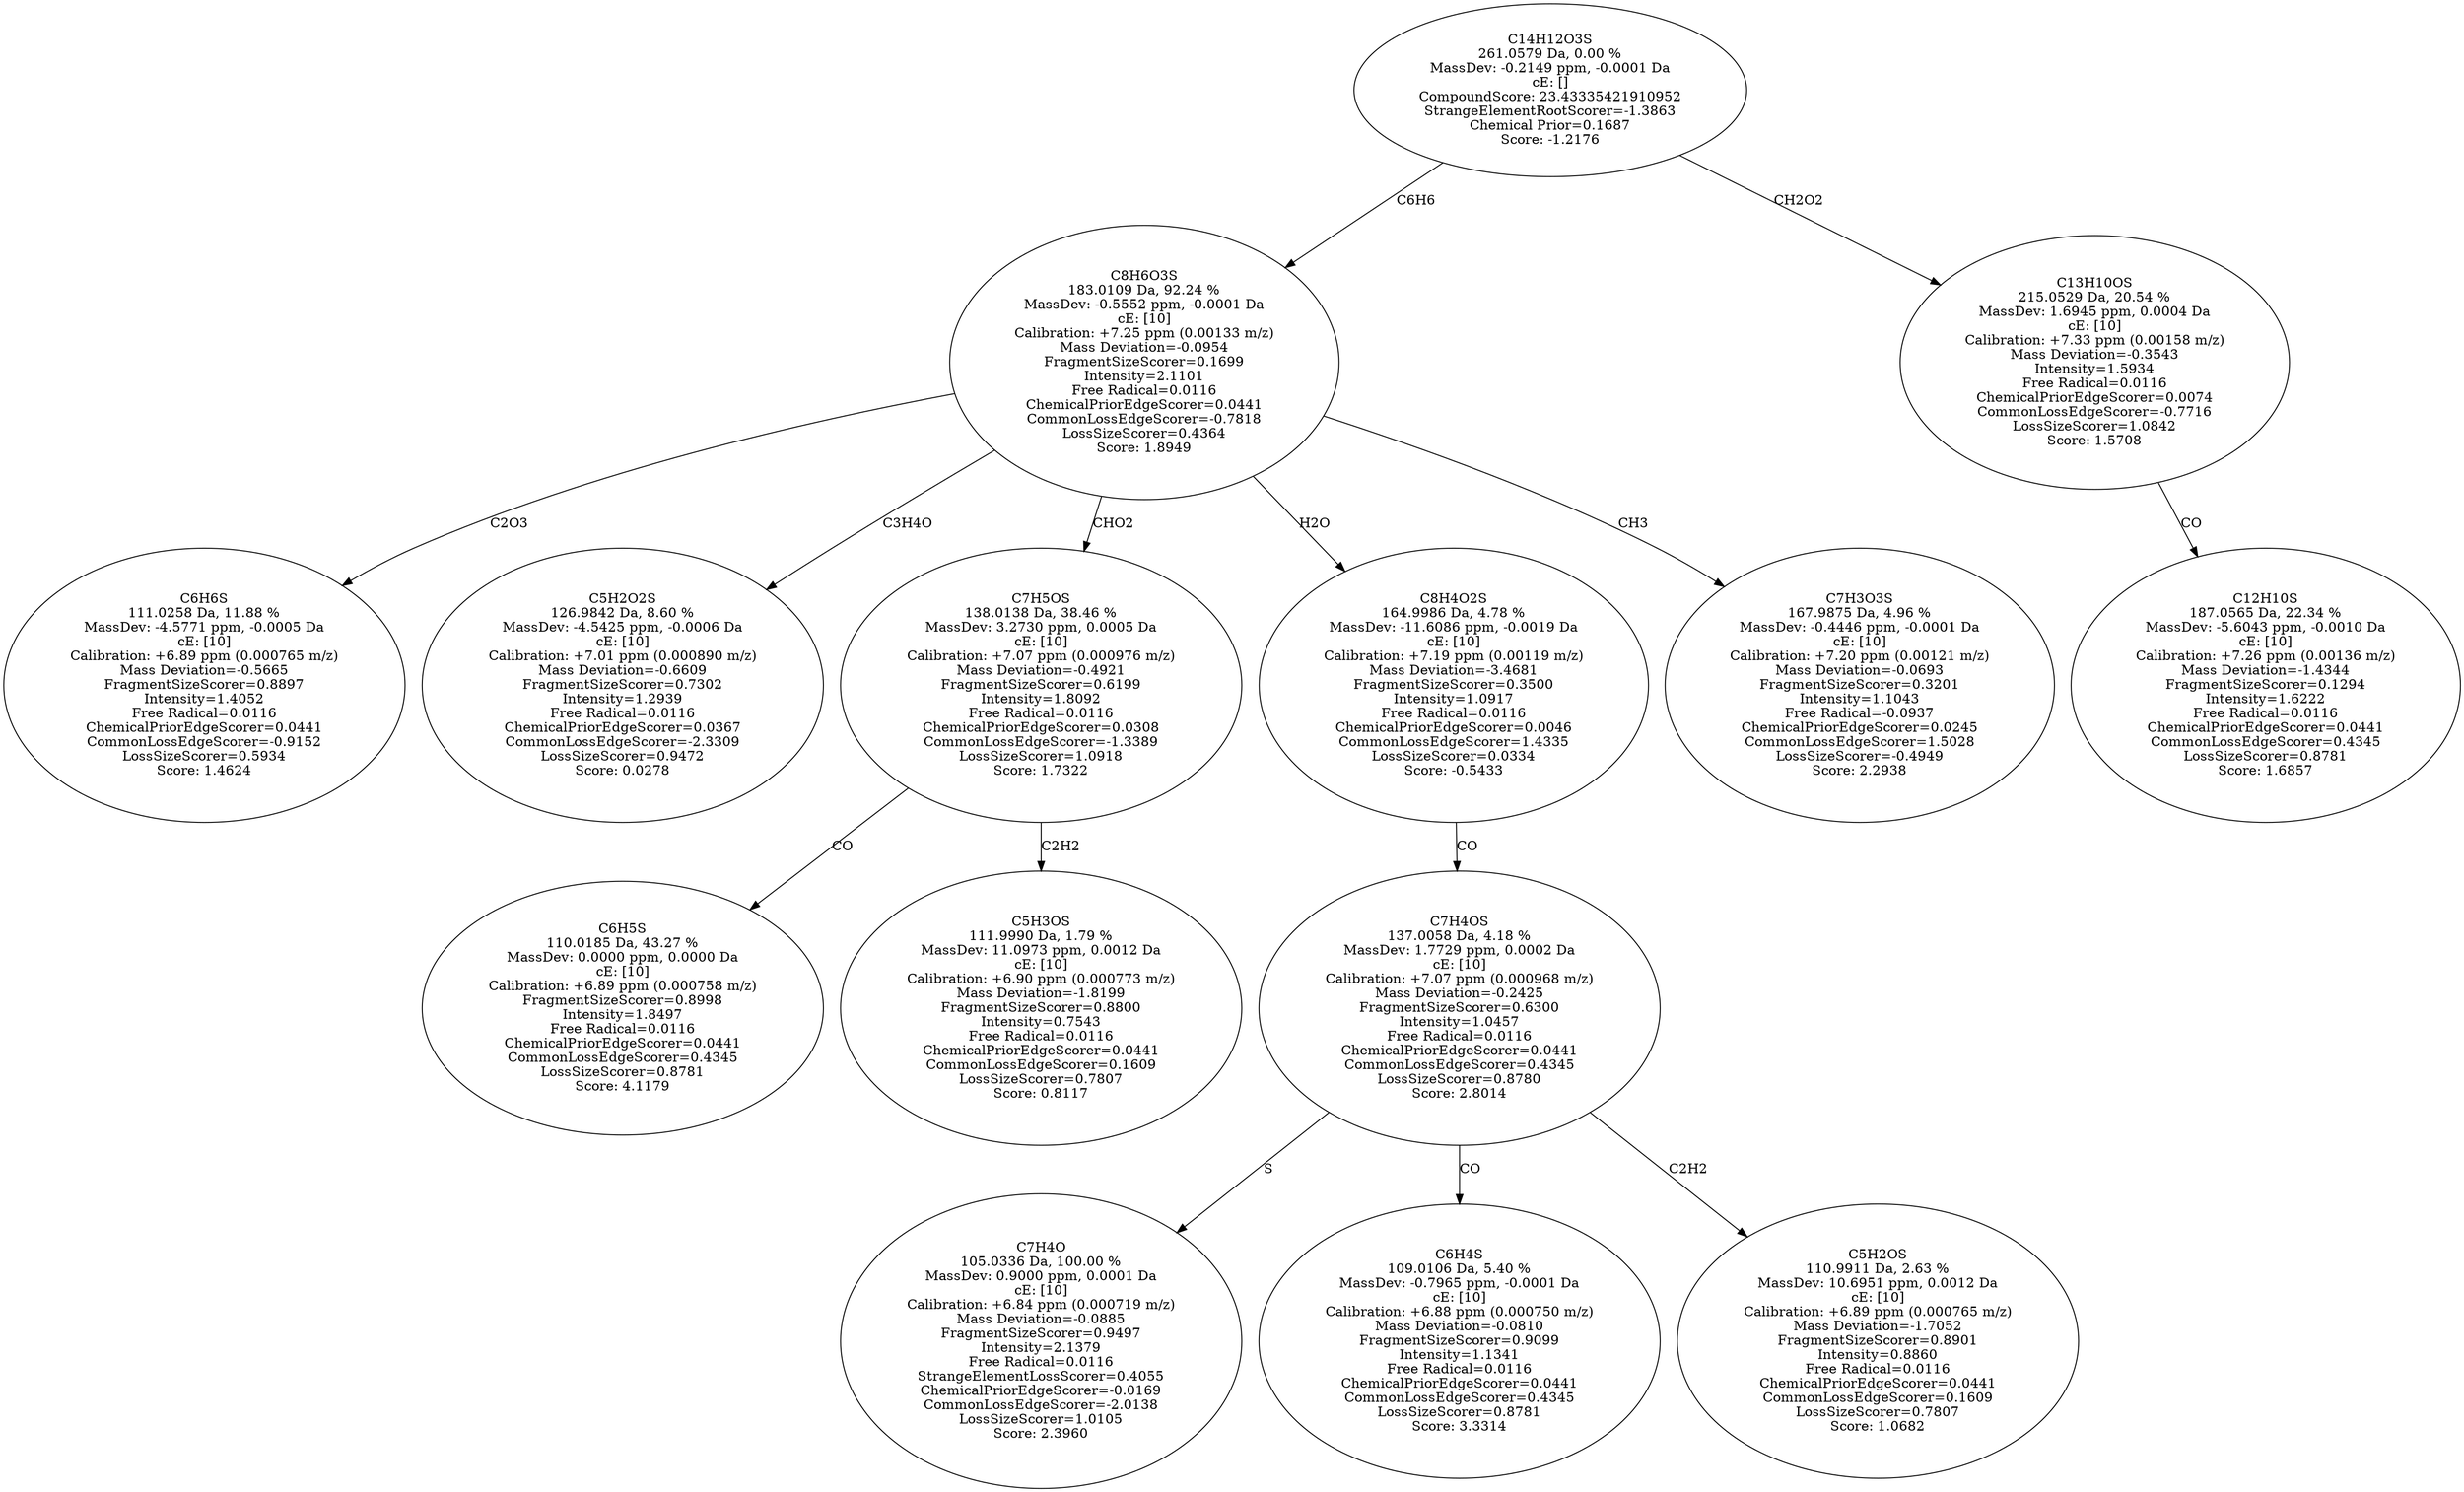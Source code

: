 strict digraph {
v1 [label="C6H6S\n111.0258 Da, 11.88 %\nMassDev: -4.5771 ppm, -0.0005 Da\ncE: [10]\nCalibration: +6.89 ppm (0.000765 m/z)\nMass Deviation=-0.5665\nFragmentSizeScorer=0.8897\nIntensity=1.4052\nFree Radical=0.0116\nChemicalPriorEdgeScorer=0.0441\nCommonLossEdgeScorer=-0.9152\nLossSizeScorer=0.5934\nScore: 1.4624"];
v2 [label="C5H2O2S\n126.9842 Da, 8.60 %\nMassDev: -4.5425 ppm, -0.0006 Da\ncE: [10]\nCalibration: +7.01 ppm (0.000890 m/z)\nMass Deviation=-0.6609\nFragmentSizeScorer=0.7302\nIntensity=1.2939\nFree Radical=0.0116\nChemicalPriorEdgeScorer=0.0367\nCommonLossEdgeScorer=-2.3309\nLossSizeScorer=0.9472\nScore: 0.0278"];
v3 [label="C6H5S\n110.0185 Da, 43.27 %\nMassDev: 0.0000 ppm, 0.0000 Da\ncE: [10]\nCalibration: +6.89 ppm (0.000758 m/z)\nFragmentSizeScorer=0.8998\nIntensity=1.8497\nFree Radical=0.0116\nChemicalPriorEdgeScorer=0.0441\nCommonLossEdgeScorer=0.4345\nLossSizeScorer=0.8781\nScore: 4.1179"];
v4 [label="C5H3OS\n111.9990 Da, 1.79 %\nMassDev: 11.0973 ppm, 0.0012 Da\ncE: [10]\nCalibration: +6.90 ppm (0.000773 m/z)\nMass Deviation=-1.8199\nFragmentSizeScorer=0.8800\nIntensity=0.7543\nFree Radical=0.0116\nChemicalPriorEdgeScorer=0.0441\nCommonLossEdgeScorer=0.1609\nLossSizeScorer=0.7807\nScore: 0.8117"];
v5 [label="C7H5OS\n138.0138 Da, 38.46 %\nMassDev: 3.2730 ppm, 0.0005 Da\ncE: [10]\nCalibration: +7.07 ppm (0.000976 m/z)\nMass Deviation=-0.4921\nFragmentSizeScorer=0.6199\nIntensity=1.8092\nFree Radical=0.0116\nChemicalPriorEdgeScorer=0.0308\nCommonLossEdgeScorer=-1.3389\nLossSizeScorer=1.0918\nScore: 1.7322"];
v6 [label="C7H4O\n105.0336 Da, 100.00 %\nMassDev: 0.9000 ppm, 0.0001 Da\ncE: [10]\nCalibration: +6.84 ppm (0.000719 m/z)\nMass Deviation=-0.0885\nFragmentSizeScorer=0.9497\nIntensity=2.1379\nFree Radical=0.0116\nStrangeElementLossScorer=0.4055\nChemicalPriorEdgeScorer=-0.0169\nCommonLossEdgeScorer=-2.0138\nLossSizeScorer=1.0105\nScore: 2.3960"];
v7 [label="C6H4S\n109.0106 Da, 5.40 %\nMassDev: -0.7965 ppm, -0.0001 Da\ncE: [10]\nCalibration: +6.88 ppm (0.000750 m/z)\nMass Deviation=-0.0810\nFragmentSizeScorer=0.9099\nIntensity=1.1341\nFree Radical=0.0116\nChemicalPriorEdgeScorer=0.0441\nCommonLossEdgeScorer=0.4345\nLossSizeScorer=0.8781\nScore: 3.3314"];
v8 [label="C5H2OS\n110.9911 Da, 2.63 %\nMassDev: 10.6951 ppm, 0.0012 Da\ncE: [10]\nCalibration: +6.89 ppm (0.000765 m/z)\nMass Deviation=-1.7052\nFragmentSizeScorer=0.8901\nIntensity=0.8860\nFree Radical=0.0116\nChemicalPriorEdgeScorer=0.0441\nCommonLossEdgeScorer=0.1609\nLossSizeScorer=0.7807\nScore: 1.0682"];
v9 [label="C7H4OS\n137.0058 Da, 4.18 %\nMassDev: 1.7729 ppm, 0.0002 Da\ncE: [10]\nCalibration: +7.07 ppm (0.000968 m/z)\nMass Deviation=-0.2425\nFragmentSizeScorer=0.6300\nIntensity=1.0457\nFree Radical=0.0116\nChemicalPriorEdgeScorer=0.0441\nCommonLossEdgeScorer=0.4345\nLossSizeScorer=0.8780\nScore: 2.8014"];
v10 [label="C8H4O2S\n164.9986 Da, 4.78 %\nMassDev: -11.6086 ppm, -0.0019 Da\ncE: [10]\nCalibration: +7.19 ppm (0.00119 m/z)\nMass Deviation=-3.4681\nFragmentSizeScorer=0.3500\nIntensity=1.0917\nFree Radical=0.0116\nChemicalPriorEdgeScorer=0.0046\nCommonLossEdgeScorer=1.4335\nLossSizeScorer=0.0334\nScore: -0.5433"];
v11 [label="C7H3O3S\n167.9875 Da, 4.96 %\nMassDev: -0.4446 ppm, -0.0001 Da\ncE: [10]\nCalibration: +7.20 ppm (0.00121 m/z)\nMass Deviation=-0.0693\nFragmentSizeScorer=0.3201\nIntensity=1.1043\nFree Radical=-0.0937\nChemicalPriorEdgeScorer=0.0245\nCommonLossEdgeScorer=1.5028\nLossSizeScorer=-0.4949\nScore: 2.2938"];
v12 [label="C8H6O3S\n183.0109 Da, 92.24 %\nMassDev: -0.5552 ppm, -0.0001 Da\ncE: [10]\nCalibration: +7.25 ppm (0.00133 m/z)\nMass Deviation=-0.0954\nFragmentSizeScorer=0.1699\nIntensity=2.1101\nFree Radical=0.0116\nChemicalPriorEdgeScorer=0.0441\nCommonLossEdgeScorer=-0.7818\nLossSizeScorer=0.4364\nScore: 1.8949"];
v13 [label="C12H10S\n187.0565 Da, 22.34 %\nMassDev: -5.6043 ppm, -0.0010 Da\ncE: [10]\nCalibration: +7.26 ppm (0.00136 m/z)\nMass Deviation=-1.4344\nFragmentSizeScorer=0.1294\nIntensity=1.6222\nFree Radical=0.0116\nChemicalPriorEdgeScorer=0.0441\nCommonLossEdgeScorer=0.4345\nLossSizeScorer=0.8781\nScore: 1.6857"];
v14 [label="C13H10OS\n215.0529 Da, 20.54 %\nMassDev: 1.6945 ppm, 0.0004 Da\ncE: [10]\nCalibration: +7.33 ppm (0.00158 m/z)\nMass Deviation=-0.3543\nIntensity=1.5934\nFree Radical=0.0116\nChemicalPriorEdgeScorer=0.0074\nCommonLossEdgeScorer=-0.7716\nLossSizeScorer=1.0842\nScore: 1.5708"];
v15 [label="C14H12O3S\n261.0579 Da, 0.00 %\nMassDev: -0.2149 ppm, -0.0001 Da\ncE: []\nCompoundScore: 23.43335421910952\nStrangeElementRootScorer=-1.3863\nChemical Prior=0.1687\nScore: -1.2176"];
v12 -> v1 [label="C2O3"];
v12 -> v2 [label="C3H4O"];
v5 -> v3 [label="CO"];
v5 -> v4 [label="C2H2"];
v12 -> v5 [label="CHO2"];
v9 -> v6 [label="S"];
v9 -> v7 [label="CO"];
v9 -> v8 [label="C2H2"];
v10 -> v9 [label="CO"];
v12 -> v10 [label="H2O"];
v12 -> v11 [label="CH3"];
v15 -> v12 [label="C6H6"];
v14 -> v13 [label="CO"];
v15 -> v14 [label="CH2O2"];
}